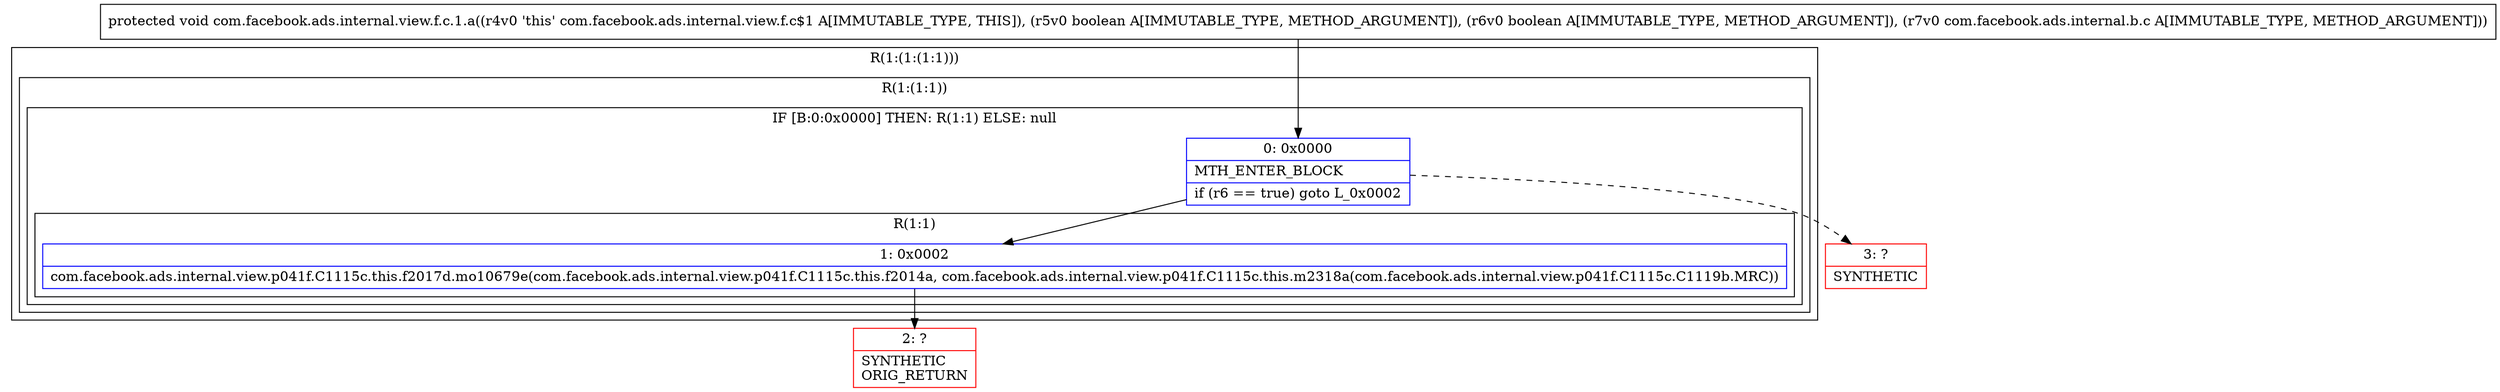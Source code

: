 digraph "CFG forcom.facebook.ads.internal.view.f.c.1.a(ZZLcom\/facebook\/ads\/internal\/b\/c;)V" {
subgraph cluster_Region_1952818335 {
label = "R(1:(1:(1:1)))";
node [shape=record,color=blue];
subgraph cluster_Region_62748610 {
label = "R(1:(1:1))";
node [shape=record,color=blue];
subgraph cluster_IfRegion_849125935 {
label = "IF [B:0:0x0000] THEN: R(1:1) ELSE: null";
node [shape=record,color=blue];
Node_0 [shape=record,label="{0\:\ 0x0000|MTH_ENTER_BLOCK\l|if (r6 == true) goto L_0x0002\l}"];
subgraph cluster_Region_358183089 {
label = "R(1:1)";
node [shape=record,color=blue];
Node_1 [shape=record,label="{1\:\ 0x0002|com.facebook.ads.internal.view.p041f.C1115c.this.f2017d.mo10679e(com.facebook.ads.internal.view.p041f.C1115c.this.f2014a, com.facebook.ads.internal.view.p041f.C1115c.this.m2318a(com.facebook.ads.internal.view.p041f.C1115c.C1119b.MRC))\l}"];
}
}
}
}
Node_2 [shape=record,color=red,label="{2\:\ ?|SYNTHETIC\lORIG_RETURN\l}"];
Node_3 [shape=record,color=red,label="{3\:\ ?|SYNTHETIC\l}"];
MethodNode[shape=record,label="{protected void com.facebook.ads.internal.view.f.c.1.a((r4v0 'this' com.facebook.ads.internal.view.f.c$1 A[IMMUTABLE_TYPE, THIS]), (r5v0 boolean A[IMMUTABLE_TYPE, METHOD_ARGUMENT]), (r6v0 boolean A[IMMUTABLE_TYPE, METHOD_ARGUMENT]), (r7v0 com.facebook.ads.internal.b.c A[IMMUTABLE_TYPE, METHOD_ARGUMENT])) }"];
MethodNode -> Node_0;
Node_0 -> Node_1;
Node_0 -> Node_3[style=dashed];
Node_1 -> Node_2;
}

